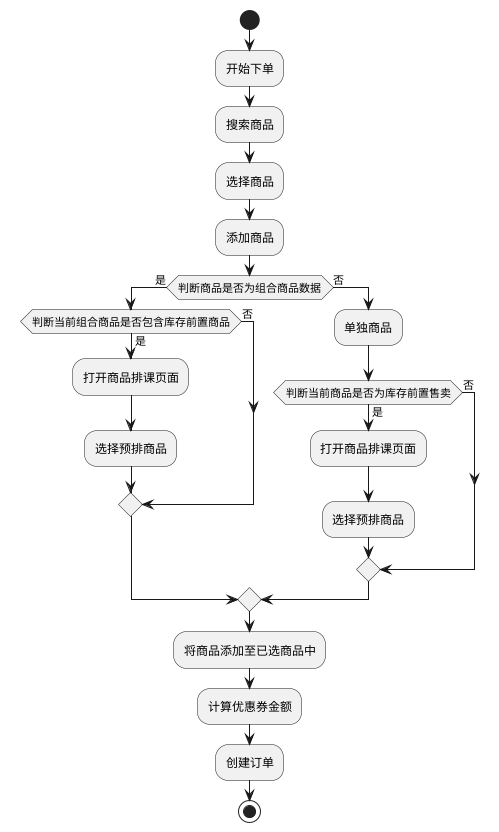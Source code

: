 @startuml 下单流程
start
:开始下单;
:搜索商品;
:选择商品;
:添加商品;
if (判断商品是否为组合商品数据) then(是)
  if(判断当前组合商品是否包含库存前置商品) then(是)
  :打开商品排课页面;
  :选择预排商品;
  else(否)
  endif
else(否)
  :单独商品;
  if(判断当前商品是否为库存前置售卖) then(是)
  :打开商品排课页面;
  :选择预排商品;
  else(否)
  endif;
endif
:将商品添加至已选商品中;
:计算优惠券金额;
:创建订单;
stop
@enduml